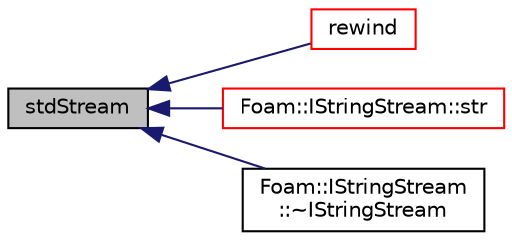 digraph "stdStream"
{
  bgcolor="transparent";
  edge [fontname="Helvetica",fontsize="10",labelfontname="Helvetica",labelfontsize="10"];
  node [fontname="Helvetica",fontsize="10",shape=record];
  rankdir="LR";
  Node1 [label="stdStream",height=0.2,width=0.4,color="black", fillcolor="grey75", style="filled", fontcolor="black"];
  Node1 -> Node2 [dir="back",color="midnightblue",fontsize="10",style="solid",fontname="Helvetica"];
  Node2 [label="rewind",height=0.2,width=0.4,color="red",URL="$a01216.html#a05672413dc96a628155fb940ab50362d",tooltip="Rewind and return the stream so that it may be read again. "];
  Node1 -> Node3 [dir="back",color="midnightblue",fontsize="10",style="solid",fontname="Helvetica"];
  Node3 [label="Foam::IStringStream::str",height=0.2,width=0.4,color="red",URL="$a01218.html#a0bd251dfecae718a4c1568eb3d660697",tooltip="Return the string. "];
  Node1 -> Node4 [dir="back",color="midnightblue",fontsize="10",style="solid",fontname="Helvetica"];
  Node4 [label="Foam::IStringStream\l::~IStringStream",height=0.2,width=0.4,color="black",URL="$a01218.html#a261d88e17cd7f459bfd884057aae65ef",tooltip="Destructor. "];
}

